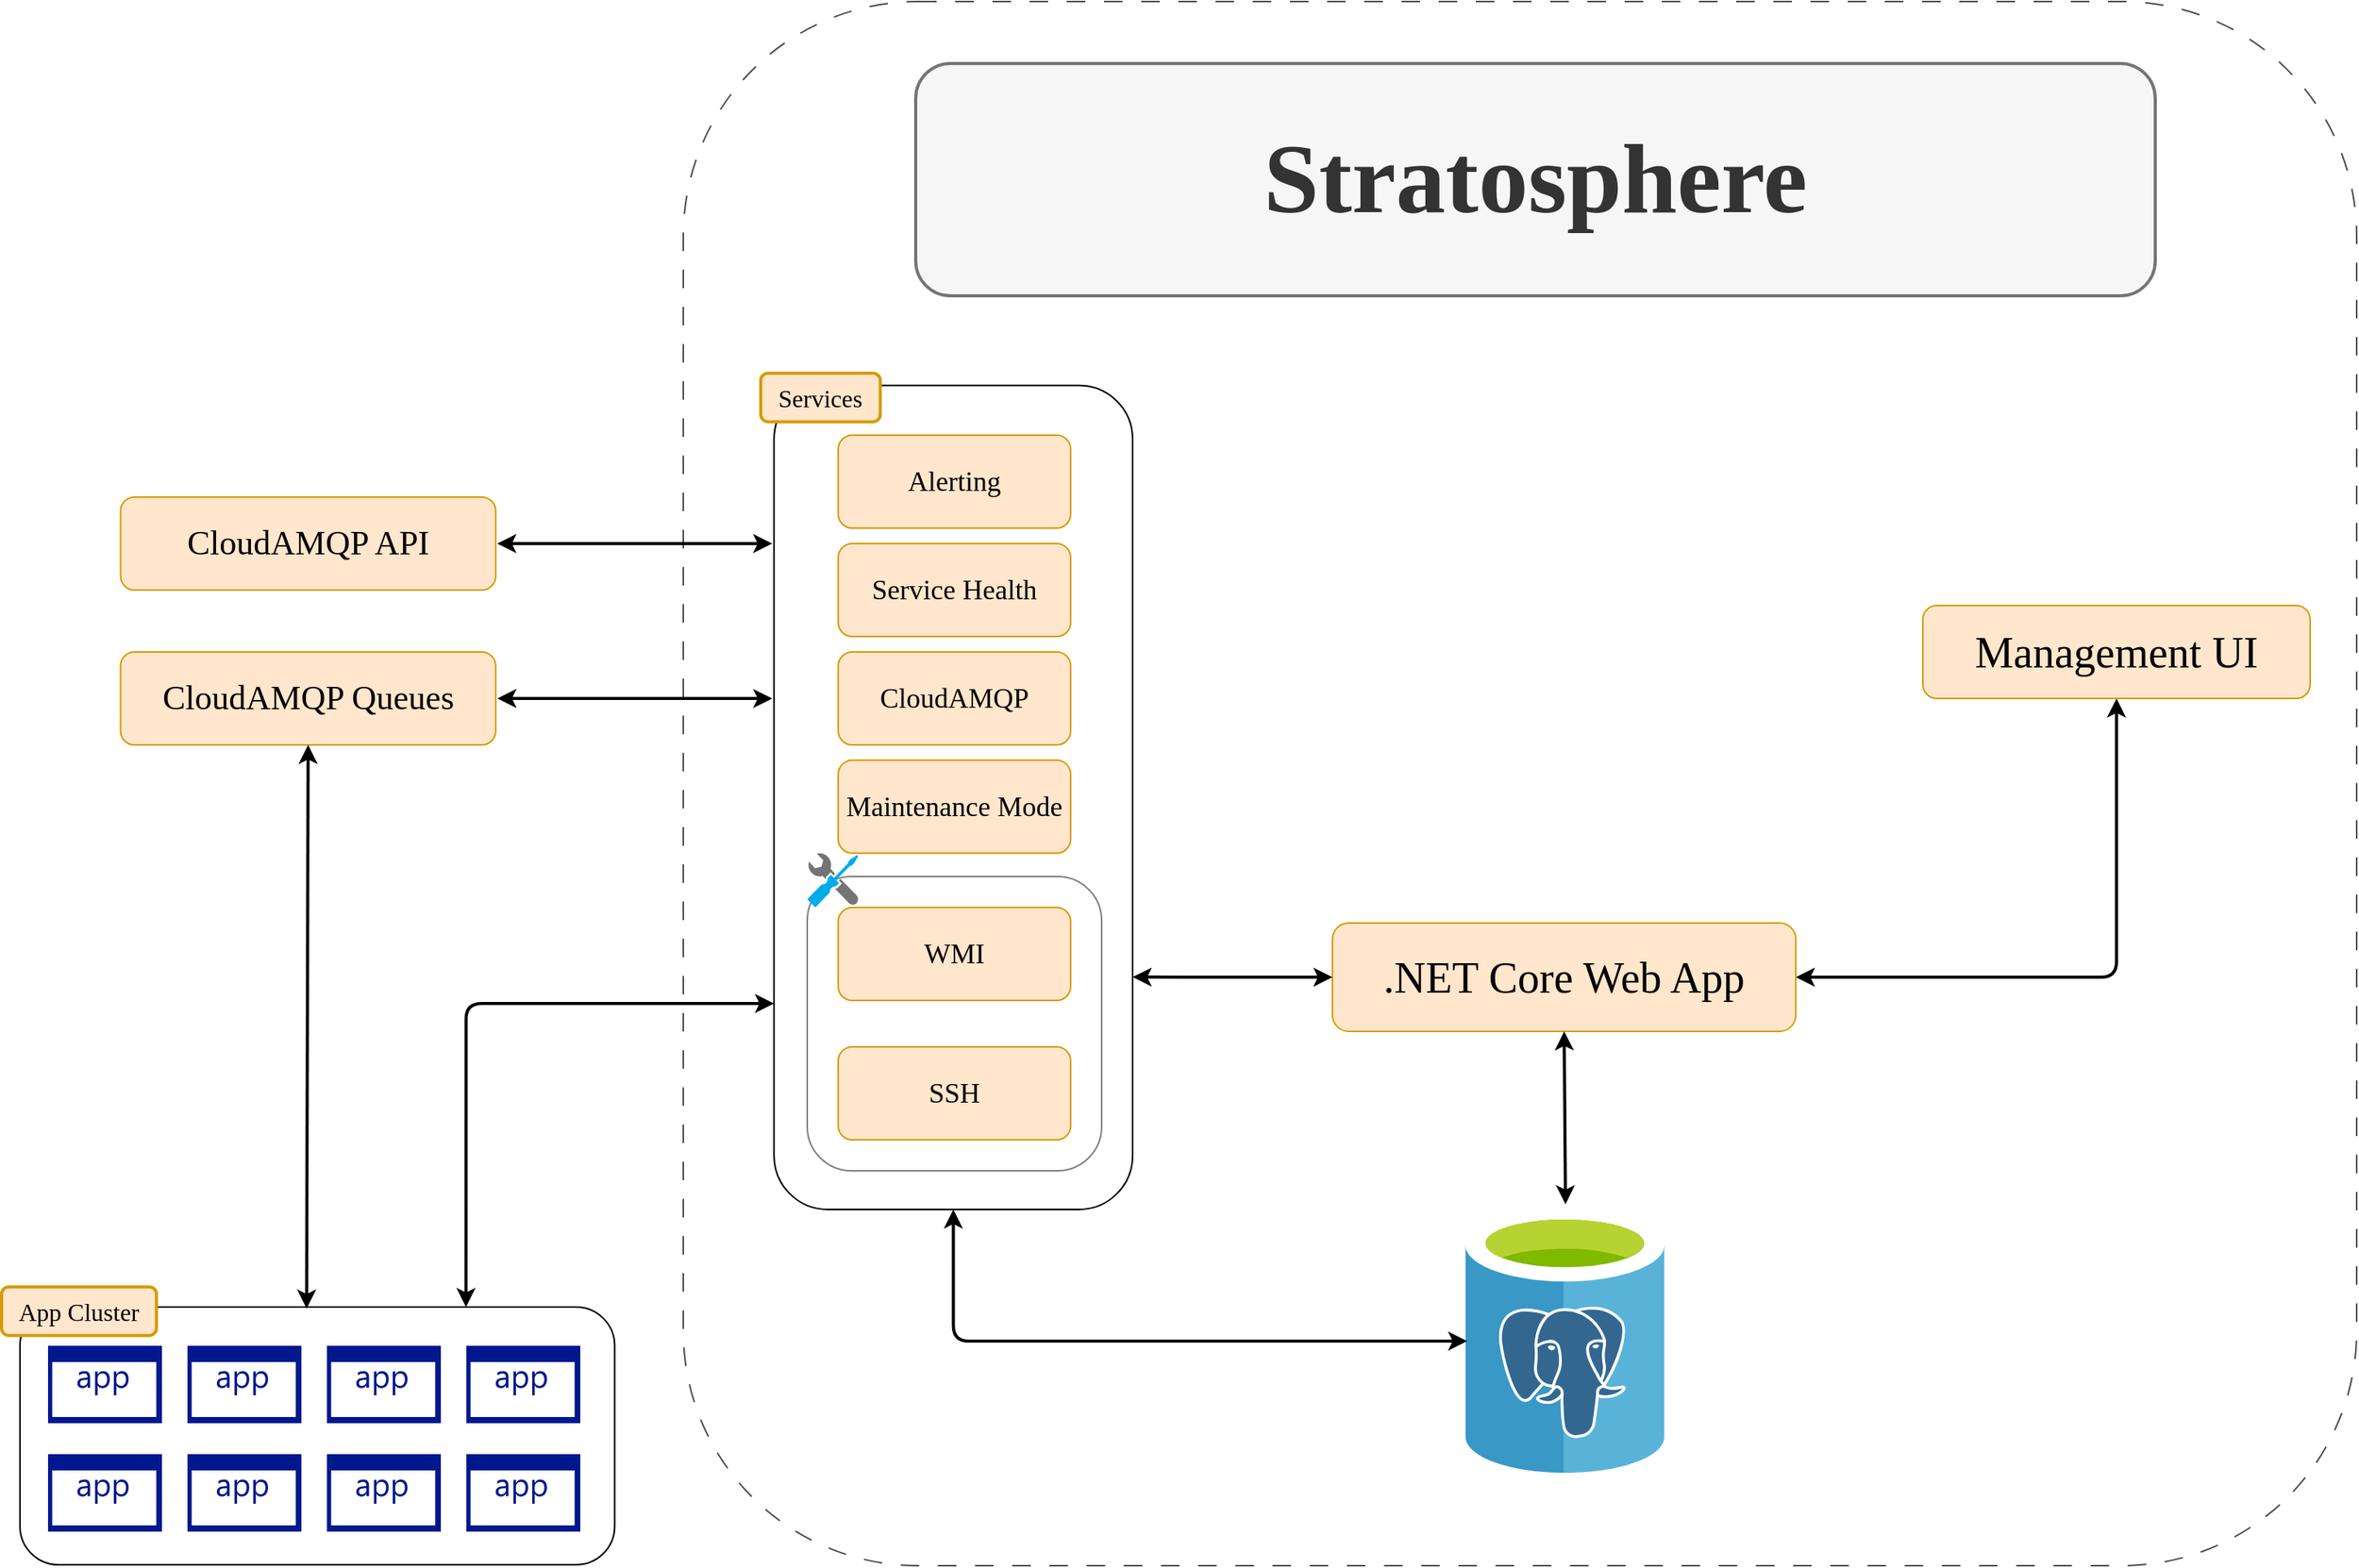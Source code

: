 <mxfile version="23.1.5" type="device">
  <diagram name="Page-1" id="Jf69qmAtcN8q32xWqp5m">
    <mxGraphModel dx="2012" dy="1154" grid="1" gridSize="10" guides="1" tooltips="1" connect="1" arrows="1" fold="1" page="1" pageScale="1" pageWidth="1700" pageHeight="1100" math="0" shadow="0">
      <root>
        <mxCell id="0" />
        <mxCell id="1" parent="0" />
        <mxCell id="xo6MDKIAcWHNkqkztQAR-64" value="" style="rounded=1;whiteSpace=wrap;html=1;dashed=1;dashPattern=12 12;opacity=70;movable=1;resizable=1;rotatable=1;deletable=1;editable=1;locked=0;connectable=1;" vertex="1" parent="1">
          <mxGeometry x="510" y="70" width="1080" height="1010" as="geometry" />
        </mxCell>
        <mxCell id="xo6MDKIAcWHNkqkztQAR-1" value="" style="image;sketch=0;aspect=fixed;html=1;points=[];align=center;fontSize=12;image=img/lib/mscae/Azure_Database_for_PostgreSQL_servers.svg;fontFamily=Verdana;" vertex="1" parent="1">
          <mxGeometry x="1014.4" y="850" width="129.2" height="170" as="geometry" />
        </mxCell>
        <mxCell id="xo6MDKIAcWHNkqkztQAR-6" value="" style="edgeStyle=orthogonalEdgeStyle;orthogonalLoop=1;jettySize=auto;html=1;rounded=1;exitX=1;exitY=0.5;exitDx=0;exitDy=0;curved=0;strokeWidth=2;endArrow=classic;endFill=1;startArrow=classic;startFill=1;entryX=0.5;entryY=1;entryDx=0;entryDy=0;fontFamily=Verdana;" edge="1" parent="1" source="xo6MDKIAcWHNkqkztQAR-7" target="xo6MDKIAcWHNkqkztQAR-3">
          <mxGeometry width="80" relative="1" as="geometry">
            <mxPoint x="1190" y="610" as="sourcePoint" />
            <mxPoint x="1435" y="520" as="targetPoint" />
          </mxGeometry>
        </mxCell>
        <mxCell id="xo6MDKIAcWHNkqkztQAR-7" value=".NET Core Web App" style="text;strokeColor=#d79b00;align=center;fillColor=#ffe6cc;html=1;verticalAlign=middle;whiteSpace=wrap;rounded=1;fontSize=28;fontFamily=Verdana;" vertex="1" parent="1">
          <mxGeometry x="929" y="665" width="299" height="70" as="geometry" />
        </mxCell>
        <mxCell id="xo6MDKIAcWHNkqkztQAR-8" value="" style="edgeStyle=none;orthogonalLoop=1;jettySize=auto;html=1;rounded=1;exitX=0.5;exitY=1;exitDx=0;exitDy=0;entryX=0.503;entryY=-0.02;entryDx=0;entryDy=0;entryPerimeter=0;startArrow=classic;startFill=1;strokeWidth=2;curved=0;fontFamily=Verdana;" edge="1" parent="1" source="xo6MDKIAcWHNkqkztQAR-7" target="xo6MDKIAcWHNkqkztQAR-1">
          <mxGeometry width="80" relative="1" as="geometry">
            <mxPoint x="979" y="630" as="sourcePoint" />
            <mxPoint x="1059" y="630" as="targetPoint" />
            <Array as="points" />
          </mxGeometry>
        </mxCell>
        <mxCell id="xo6MDKIAcWHNkqkztQAR-11" value="" style="group;fontFamily=Verdana;" vertex="1" connectable="0" parent="1">
          <mxGeometry x="560" y="310" width="240" height="552" as="geometry" />
        </mxCell>
        <mxCell id="xo6MDKIAcWHNkqkztQAR-9" value="" style="rounded=1;whiteSpace=wrap;html=1;fontFamily=Verdana;" vertex="1" parent="xo6MDKIAcWHNkqkztQAR-11">
          <mxGeometry x="8.57" y="7.83" width="231.43" height="532.17" as="geometry" />
        </mxCell>
        <mxCell id="xo6MDKIAcWHNkqkztQAR-10" value="Services" style="text;strokeColor=#d79b00;align=center;fillColor=#ffe6cc;html=1;verticalAlign=middle;whiteSpace=wrap;rounded=1;strokeWidth=2;fontSize=16;fontFamily=Verdana;" vertex="1" parent="xo6MDKIAcWHNkqkztQAR-11">
          <mxGeometry width="77.143" height="31.319" as="geometry" />
        </mxCell>
        <mxCell id="xo6MDKIAcWHNkqkztQAR-15" value="Alerting" style="text;strokeColor=#d79b00;align=center;fillColor=#ffe6cc;html=1;verticalAlign=middle;whiteSpace=wrap;rounded=1;fontSize=18;fontFamily=Verdana;" vertex="1" parent="xo6MDKIAcWHNkqkztQAR-11">
          <mxGeometry x="50" y="40" width="150" height="60" as="geometry" />
        </mxCell>
        <mxCell id="xo6MDKIAcWHNkqkztQAR-29" value="" style="rounded=1;whiteSpace=wrap;html=1;opacity=50;fontFamily=Verdana;" vertex="1" parent="xo6MDKIAcWHNkqkztQAR-11">
          <mxGeometry x="30" y="325" width="190" height="190" as="geometry" />
        </mxCell>
        <mxCell id="xo6MDKIAcWHNkqkztQAR-16" value="WMI" style="text;strokeColor=#d79b00;align=center;fillColor=#ffe6cc;html=1;verticalAlign=middle;whiteSpace=wrap;rounded=1;fontSize=18;fontFamily=Verdana;" vertex="1" parent="xo6MDKIAcWHNkqkztQAR-11">
          <mxGeometry x="50" y="345" width="150" height="60" as="geometry" />
        </mxCell>
        <mxCell id="xo6MDKIAcWHNkqkztQAR-23" value="SSH" style="text;strokeColor=#d79b00;align=center;fillColor=#ffe6cc;html=1;verticalAlign=middle;whiteSpace=wrap;rounded=1;fontSize=18;fontFamily=Verdana;" vertex="1" parent="xo6MDKIAcWHNkqkztQAR-11">
          <mxGeometry x="50" y="435" width="150" height="60" as="geometry" />
        </mxCell>
        <mxCell id="xo6MDKIAcWHNkqkztQAR-24" value="Service Health" style="text;strokeColor=#d79b00;align=center;fillColor=#ffe6cc;html=1;verticalAlign=middle;whiteSpace=wrap;rounded=1;fontSize=18;fontFamily=Verdana;" vertex="1" parent="xo6MDKIAcWHNkqkztQAR-11">
          <mxGeometry x="50" y="110" width="150" height="60" as="geometry" />
        </mxCell>
        <mxCell id="xo6MDKIAcWHNkqkztQAR-25" value="CloudAMQP" style="text;strokeColor=#d79b00;align=center;fillColor=#ffe6cc;html=1;verticalAlign=middle;whiteSpace=wrap;rounded=1;fontSize=18;fontFamily=Verdana;" vertex="1" parent="xo6MDKIAcWHNkqkztQAR-11">
          <mxGeometry x="50" y="180" width="150" height="60" as="geometry" />
        </mxCell>
        <mxCell id="xo6MDKIAcWHNkqkztQAR-31" value="" style="image;sketch=0;aspect=fixed;html=1;points=[];align=center;fontSize=12;image=img/lib/mscae/Developer_Tools.svg;fontFamily=Verdana;" vertex="1" parent="xo6MDKIAcWHNkqkztQAR-11">
          <mxGeometry x="30" y="310" width="32.9" height="35" as="geometry" />
        </mxCell>
        <mxCell id="xo6MDKIAcWHNkqkztQAR-58" value="Maintenance Mode" style="text;strokeColor=#d79b00;align=center;fillColor=#ffe6cc;html=1;verticalAlign=middle;whiteSpace=wrap;rounded=1;fontSize=18;fontFamily=Verdana;" vertex="1" parent="xo6MDKIAcWHNkqkztQAR-11">
          <mxGeometry x="50" y="249.91" width="150" height="60" as="geometry" />
        </mxCell>
        <mxCell id="xo6MDKIAcWHNkqkztQAR-12" value="" style="edgeStyle=none;orthogonalLoop=1;jettySize=auto;html=1;rounded=1;exitX=0;exitY=0.5;exitDx=0;exitDy=0;startArrow=classic;startFill=1;strokeWidth=2;curved=0;entryX=1;entryY=0.718;entryDx=0;entryDy=0;entryPerimeter=0;fontFamily=Verdana;" edge="1" parent="1" source="xo6MDKIAcWHNkqkztQAR-7" target="xo6MDKIAcWHNkqkztQAR-9">
          <mxGeometry width="80" relative="1" as="geometry">
            <mxPoint x="1000" y="740" as="sourcePoint" />
            <mxPoint x="830" y="680" as="targetPoint" />
            <Array as="points" />
          </mxGeometry>
        </mxCell>
        <mxCell id="xo6MDKIAcWHNkqkztQAR-57" value="" style="edgeStyle=orthogonalEdgeStyle;orthogonalLoop=1;jettySize=auto;html=1;rounded=1;exitX=0;exitY=0.75;exitDx=0;exitDy=0;entryX=0;entryY=0.25;entryDx=0;entryDy=0;curved=0;strokeWidth=2;endArrow=classic;endFill=1;startArrow=classic;startFill=1;fontFamily=Verdana;" edge="1" parent="1" source="xo6MDKIAcWHNkqkztQAR-9" target="xo6MDKIAcWHNkqkztQAR-50">
          <mxGeometry width="80" relative="1" as="geometry">
            <mxPoint x="1120" y="710" as="sourcePoint" />
            <mxPoint x="1450" y="483" as="targetPoint" />
          </mxGeometry>
        </mxCell>
        <mxCell id="xo6MDKIAcWHNkqkztQAR-52" value="" style="group;fontFamily=Verdana;" vertex="1" connectable="0" parent="1">
          <mxGeometry x="70" y="900" width="395.715" height="179.415" as="geometry" />
        </mxCell>
        <mxCell id="xo6MDKIAcWHNkqkztQAR-50" value="" style="rounded=1;whiteSpace=wrap;html=1;rotation=90;fontFamily=Verdana;" vertex="1" parent="xo6MDKIAcWHNkqkztQAR-52">
          <mxGeometry x="120.58" y="-95.72" width="166.43" height="383.84" as="geometry" />
        </mxCell>
        <mxCell id="xo6MDKIAcWHNkqkztQAR-32" value="" style="sketch=0;aspect=fixed;pointerEvents=1;shadow=0;dashed=0;html=1;strokeColor=none;labelPosition=center;verticalLabelPosition=bottom;verticalAlign=top;align=center;fillColor=#00188D;shape=mxgraph.mscae.enterprise.application;fontFamily=Verdana;" vertex="1" parent="xo6MDKIAcWHNkqkztQAR-52">
          <mxGeometry x="30" y="38" width="73.53" height="50" as="geometry" />
        </mxCell>
        <mxCell id="xo6MDKIAcWHNkqkztQAR-33" value="" style="sketch=0;aspect=fixed;pointerEvents=1;shadow=0;dashed=0;html=1;strokeColor=none;labelPosition=center;verticalLabelPosition=bottom;verticalAlign=top;align=center;fillColor=#00188D;shape=mxgraph.mscae.enterprise.application;fontFamily=Verdana;" vertex="1" parent="xo6MDKIAcWHNkqkztQAR-52">
          <mxGeometry x="120" y="38" width="73.53" height="50" as="geometry" />
        </mxCell>
        <mxCell id="xo6MDKIAcWHNkqkztQAR-34" value="" style="sketch=0;aspect=fixed;pointerEvents=1;shadow=0;dashed=0;html=1;strokeColor=none;labelPosition=center;verticalLabelPosition=bottom;verticalAlign=top;align=center;fillColor=#00188D;shape=mxgraph.mscae.enterprise.application;fontFamily=Verdana;" vertex="1" parent="xo6MDKIAcWHNkqkztQAR-52">
          <mxGeometry x="210" y="38" width="73.53" height="50" as="geometry" />
        </mxCell>
        <mxCell id="xo6MDKIAcWHNkqkztQAR-35" value="" style="sketch=0;aspect=fixed;pointerEvents=1;shadow=0;dashed=0;html=1;strokeColor=none;labelPosition=center;verticalLabelPosition=bottom;verticalAlign=top;align=center;fillColor=#00188D;shape=mxgraph.mscae.enterprise.application;fontFamily=Verdana;" vertex="1" parent="xo6MDKIAcWHNkqkztQAR-52">
          <mxGeometry x="300" y="38" width="73.53" height="50" as="geometry" />
        </mxCell>
        <mxCell id="xo6MDKIAcWHNkqkztQAR-36" value="" style="sketch=0;aspect=fixed;pointerEvents=1;shadow=0;dashed=0;html=1;strokeColor=none;labelPosition=center;verticalLabelPosition=bottom;verticalAlign=top;align=center;fillColor=#00188D;shape=mxgraph.mscae.enterprise.application;fontFamily=Verdana;" vertex="1" parent="xo6MDKIAcWHNkqkztQAR-52">
          <mxGeometry x="30" y="108" width="73.53" height="50" as="geometry" />
        </mxCell>
        <mxCell id="xo6MDKIAcWHNkqkztQAR-37" value="" style="sketch=0;aspect=fixed;pointerEvents=1;shadow=0;dashed=0;html=1;strokeColor=none;labelPosition=center;verticalLabelPosition=bottom;verticalAlign=top;align=center;fillColor=#00188D;shape=mxgraph.mscae.enterprise.application;fontFamily=Verdana;" vertex="1" parent="xo6MDKIAcWHNkqkztQAR-52">
          <mxGeometry x="300" y="108" width="73.53" height="50" as="geometry" />
        </mxCell>
        <mxCell id="xo6MDKIAcWHNkqkztQAR-38" value="" style="sketch=0;aspect=fixed;pointerEvents=1;shadow=0;dashed=0;html=1;strokeColor=none;labelPosition=center;verticalLabelPosition=bottom;verticalAlign=top;align=center;fillColor=#00188D;shape=mxgraph.mscae.enterprise.application;fontFamily=Verdana;" vertex="1" parent="xo6MDKIAcWHNkqkztQAR-52">
          <mxGeometry x="210" y="108" width="73.53" height="50" as="geometry" />
        </mxCell>
        <mxCell id="xo6MDKIAcWHNkqkztQAR-39" value="" style="sketch=0;aspect=fixed;pointerEvents=1;shadow=0;dashed=0;html=1;strokeColor=none;labelPosition=center;verticalLabelPosition=bottom;verticalAlign=top;align=center;fillColor=#00188D;shape=mxgraph.mscae.enterprise.application;fontFamily=Verdana;" vertex="1" parent="xo6MDKIAcWHNkqkztQAR-52">
          <mxGeometry x="120" y="108" width="73.53" height="50" as="geometry" />
        </mxCell>
        <mxCell id="xo6MDKIAcWHNkqkztQAR-51" value="App Cluster" style="text;strokeColor=#d79b00;align=center;fillColor=#ffe6cc;html=1;verticalAlign=middle;whiteSpace=wrap;rounded=1;strokeWidth=2;fontSize=16;fontFamily=Verdana;" vertex="1" parent="xo6MDKIAcWHNkqkztQAR-52">
          <mxGeometry width="100" height="31.32" as="geometry" />
        </mxCell>
        <mxCell id="xo6MDKIAcWHNkqkztQAR-54" value="CloudAMQP Queues" style="text;strokeColor=#d79b00;align=center;fillColor=#ffe6cc;html=1;verticalAlign=middle;whiteSpace=wrap;rounded=1;fontSize=22;fontFamily=Verdana;" vertex="1" parent="1">
          <mxGeometry x="146.79" y="490" width="242.14" height="60" as="geometry" />
        </mxCell>
        <mxCell id="xo6MDKIAcWHNkqkztQAR-55" value="" style="edgeStyle=none;orthogonalLoop=1;jettySize=auto;html=1;rounded=1;exitX=0.5;exitY=1;exitDx=0;exitDy=0;entryX=0.006;entryY=0.518;entryDx=0;entryDy=0;entryPerimeter=0;startArrow=classic;startFill=1;strokeWidth=2;curved=0;fontFamily=Verdana;" edge="1" parent="1" source="xo6MDKIAcWHNkqkztQAR-54" target="xo6MDKIAcWHNkqkztQAR-50">
          <mxGeometry width="80" relative="1" as="geometry">
            <mxPoint x="1000" y="740" as="sourcePoint" />
            <mxPoint x="1000" y="857" as="targetPoint" />
            <Array as="points" />
          </mxGeometry>
        </mxCell>
        <mxCell id="xo6MDKIAcWHNkqkztQAR-56" value="" style="edgeStyle=none;orthogonalLoop=1;jettySize=auto;html=1;rounded=1;startArrow=classic;startFill=1;strokeWidth=2;curved=0;fontFamily=Verdana;entryX=-0.005;entryY=0.38;entryDx=0;entryDy=0;entryPerimeter=0;" edge="1" parent="1" target="xo6MDKIAcWHNkqkztQAR-9">
          <mxGeometry width="80" relative="1" as="geometry">
            <mxPoint x="390" y="520" as="sourcePoint" />
            <mxPoint x="560" y="520" as="targetPoint" />
            <Array as="points" />
          </mxGeometry>
        </mxCell>
        <mxCell id="xo6MDKIAcWHNkqkztQAR-61" value="Stratosphere" style="text;align=center;verticalAlign=middle;rounded=1;fontSize=64;fontFamily=Verdana;glass=0;shadow=0;strokeWidth=2;labelBorderColor=none;labelBackgroundColor=none;whiteSpace=wrap;html=1;fontStyle=1;fillColor=#f5f5f5;fontColor=#333333;strokeColor=#666666;gradientColor=none;opacity=90;" vertex="1" parent="1">
          <mxGeometry x="660" y="110" width="800" height="150" as="geometry" />
        </mxCell>
        <mxCell id="xo6MDKIAcWHNkqkztQAR-3" value="Management UI" style="text;strokeColor=#d79b00;align=center;fillColor=#ffe6cc;html=1;verticalAlign=middle;whiteSpace=wrap;rounded=1;fontSize=28;fontFamily=Verdana;" vertex="1" parent="1">
          <mxGeometry x="1310" y="460" width="250" height="60" as="geometry" />
        </mxCell>
        <mxCell id="xo6MDKIAcWHNkqkztQAR-65" value="CloudAMQP API" style="text;strokeColor=#d79b00;align=center;fillColor=#ffe6cc;html=1;verticalAlign=middle;whiteSpace=wrap;rounded=1;fontSize=22;fontFamily=Verdana;" vertex="1" parent="1">
          <mxGeometry x="146.79" y="390" width="242.14" height="60" as="geometry" />
        </mxCell>
        <mxCell id="xo6MDKIAcWHNkqkztQAR-66" value="" style="edgeStyle=none;orthogonalLoop=1;jettySize=auto;html=1;rounded=1;exitX=1;exitY=0.5;exitDx=0;exitDy=0;startArrow=classic;startFill=1;strokeWidth=2;curved=0;fontFamily=Verdana;entryX=-0.005;entryY=0.192;entryDx=0;entryDy=0;entryPerimeter=0;" edge="1" parent="1" target="xo6MDKIAcWHNkqkztQAR-9">
          <mxGeometry width="80" relative="1" as="geometry">
            <mxPoint x="389.93" y="420" as="sourcePoint" />
            <mxPoint x="560" y="420" as="targetPoint" />
            <Array as="points" />
          </mxGeometry>
        </mxCell>
        <mxCell id="xo6MDKIAcWHNkqkztQAR-69" value="" style="edgeStyle=orthogonalEdgeStyle;orthogonalLoop=1;jettySize=auto;html=1;rounded=1;exitX=0.5;exitY=1;exitDx=0;exitDy=0;curved=0;strokeWidth=2;endArrow=classic;endFill=1;startArrow=classic;startFill=1;entryX=0.012;entryY=0.5;entryDx=0;entryDy=0;fontFamily=Verdana;entryPerimeter=0;" edge="1" parent="1" source="xo6MDKIAcWHNkqkztQAR-9" target="xo6MDKIAcWHNkqkztQAR-1">
          <mxGeometry width="80" relative="1" as="geometry">
            <mxPoint x="680" y="1010" as="sourcePoint" />
            <mxPoint x="887" y="830" as="targetPoint" />
          </mxGeometry>
        </mxCell>
      </root>
    </mxGraphModel>
  </diagram>
</mxfile>
